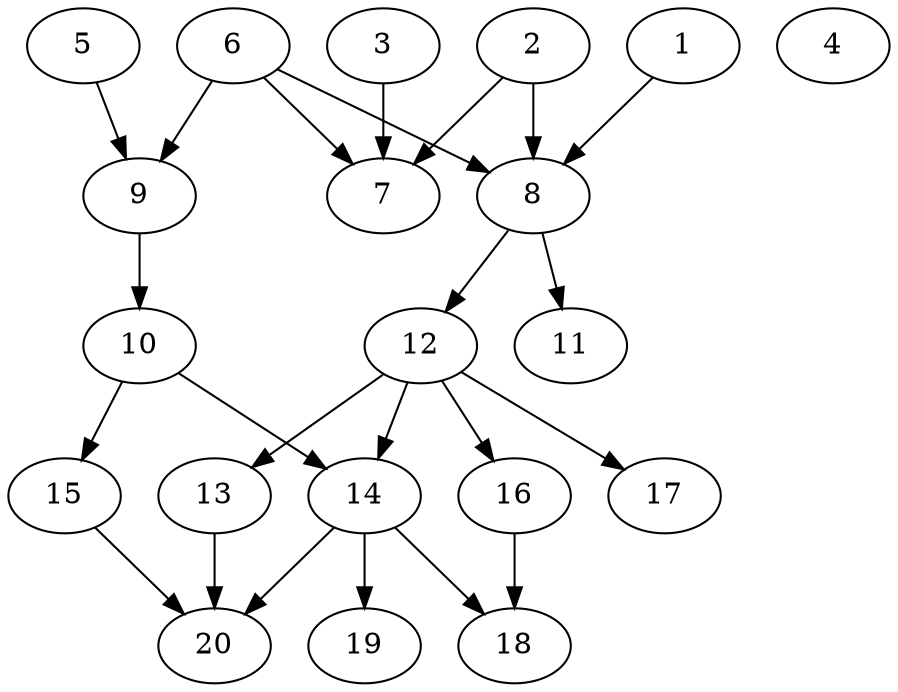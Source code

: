// DAG automatically generated by daggen at Tue Jul 23 14:28:59 2019
// ./daggen --dot -n 20 --ccr 0.4 --fat 0.6 --regular 0.5 --density 0.7 --mindata 5242880 --maxdata 52428800 
digraph G {
  1 [size="39907840", alpha="0.16", expect_size="15963136"] 
  1 -> 8 [size ="15963136"]
  2 [size="61790720", alpha="0.15", expect_size="24716288"] 
  2 -> 7 [size ="24716288"]
  2 -> 8 [size ="24716288"]
  3 [size="72614400", alpha="0.13", expect_size="29045760"] 
  3 -> 7 [size ="29045760"]
  4 [size="67888640", alpha="0.09", expect_size="27155456"] 
  5 [size="21265920", alpha="0.08", expect_size="8506368"] 
  5 -> 9 [size ="8506368"]
  6 [size="78000640", alpha="0.16", expect_size="31200256"] 
  6 -> 7 [size ="31200256"]
  6 -> 8 [size ="31200256"]
  6 -> 9 [size ="31200256"]
  7 [size="62272000", alpha="0.04", expect_size="24908800"] 
  8 [size="51325440", alpha="0.13", expect_size="20530176"] 
  8 -> 11 [size ="20530176"]
  8 -> 12 [size ="20530176"]
  9 [size="99607040", alpha="0.04", expect_size="39842816"] 
  9 -> 10 [size ="39842816"]
  10 [size="113408000", alpha="0.13", expect_size="45363200"] 
  10 -> 14 [size ="45363200"]
  10 -> 15 [size ="45363200"]
  11 [size="72760320", alpha="0.06", expect_size="29104128"] 
  12 [size="46773760", alpha="0.12", expect_size="18709504"] 
  12 -> 13 [size ="18709504"]
  12 -> 14 [size ="18709504"]
  12 -> 16 [size ="18709504"]
  12 -> 17 [size ="18709504"]
  13 [size="18567680", alpha="0.10", expect_size="7427072"] 
  13 -> 20 [size ="7427072"]
  14 [size="98168320", alpha="0.05", expect_size="39267328"] 
  14 -> 18 [size ="39267328"]
  14 -> 19 [size ="39267328"]
  14 -> 20 [size ="39267328"]
  15 [size="32762880", alpha="0.05", expect_size="13105152"] 
  15 -> 20 [size ="13105152"]
  16 [size="81154560", alpha="0.02", expect_size="32461824"] 
  16 -> 18 [size ="32461824"]
  17 [size="59535360", alpha="0.13", expect_size="23814144"] 
  18 [size="84659200", alpha="0.00", expect_size="33863680"] 
  19 [size="45171200", alpha="0.11", expect_size="18068480"] 
  20 [size="67271680", alpha="0.03", expect_size="26908672"] 
}
